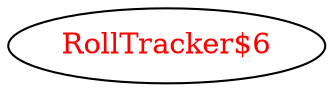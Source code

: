 digraph dependencyGraph {
 concentrate=true;
 ranksep="2.0";
 rankdir="LR"; 
 splines="ortho";
"RollTracker$6" [fontcolor="red"];
}